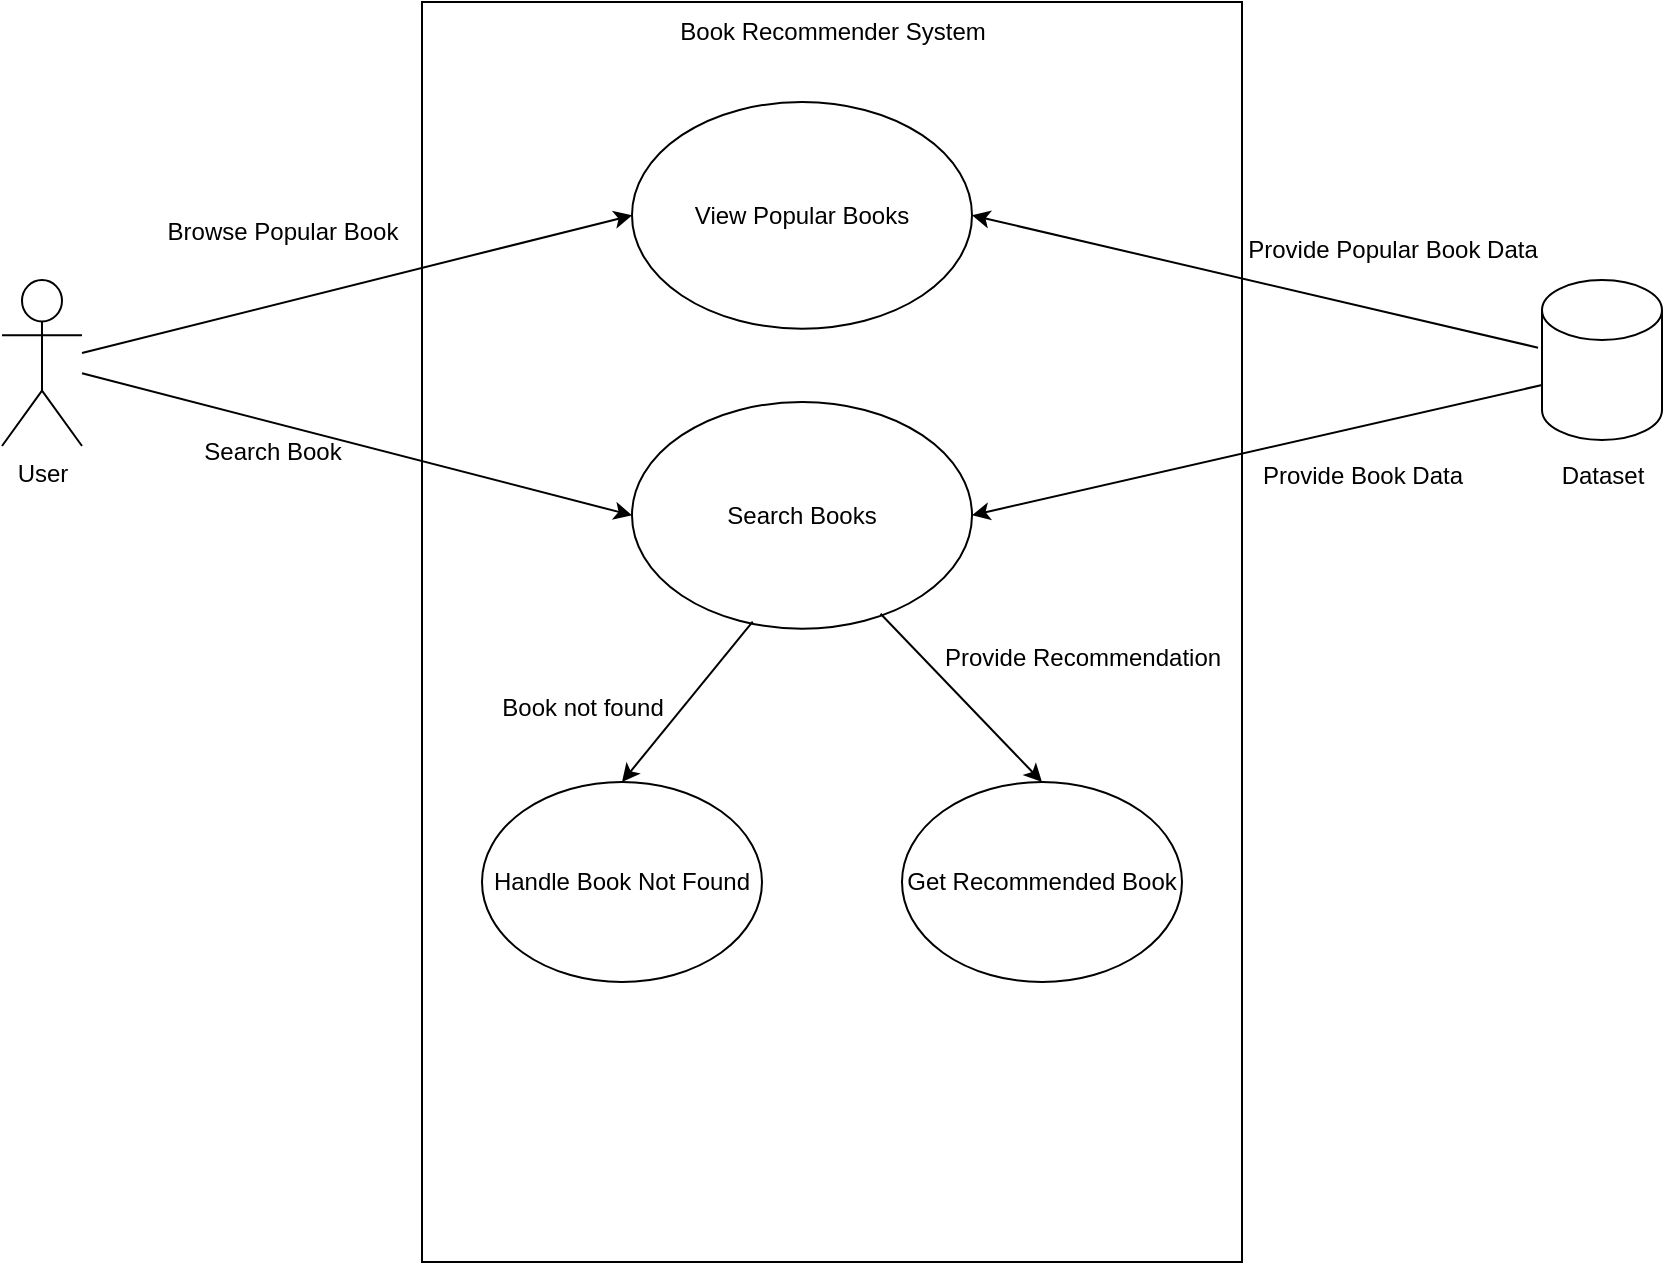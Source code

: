 <mxfile version="24.7.7">
  <diagram name="Page-1" id="rjgmUzVay2HD0f2yZGFc">
    <mxGraphModel dx="1288" dy="889" grid="1" gridSize="10" guides="1" tooltips="1" connect="1" arrows="1" fold="1" page="1" pageScale="1" pageWidth="850" pageHeight="1100" math="0" shadow="0">
      <root>
        <mxCell id="0" />
        <mxCell id="1" parent="0" />
        <mxCell id="mpq9QR0otP3gbqjHW5Rz-4" value="" style="rounded=0;whiteSpace=wrap;html=1;" vertex="1" parent="1">
          <mxGeometry x="280" y="340" width="410" height="630" as="geometry" />
        </mxCell>
        <mxCell id="mpq9QR0otP3gbqjHW5Rz-2" value="Book Recommender System" style="text;html=1;align=center;verticalAlign=middle;resizable=0;points=[];autosize=1;strokeColor=none;fillColor=none;" vertex="1" parent="1">
          <mxGeometry x="395" y="340" width="180" height="30" as="geometry" />
        </mxCell>
        <mxCell id="mpq9QR0otP3gbqjHW5Rz-6" value="View Popular Books" style="ellipse;whiteSpace=wrap;html=1;" vertex="1" parent="1">
          <mxGeometry x="385" y="390" width="170" height="113.33" as="geometry" />
        </mxCell>
        <mxCell id="mpq9QR0otP3gbqjHW5Rz-7" value="Search Books" style="ellipse;whiteSpace=wrap;html=1;" vertex="1" parent="1">
          <mxGeometry x="385" y="540" width="170" height="113.33" as="geometry" />
        </mxCell>
        <mxCell id="mpq9QR0otP3gbqjHW5Rz-8" value="User" style="shape=umlActor;verticalLabelPosition=bottom;verticalAlign=top;html=1;" vertex="1" parent="1">
          <mxGeometry x="70" y="479" width="40" height="83" as="geometry" />
        </mxCell>
        <mxCell id="mpq9QR0otP3gbqjHW5Rz-10" value="" style="endArrow=classic;html=1;rounded=0;entryX=0;entryY=0.5;entryDx=0;entryDy=0;" edge="1" parent="1" source="mpq9QR0otP3gbqjHW5Rz-8" target="mpq9QR0otP3gbqjHW5Rz-6">
          <mxGeometry width="50" height="50" relative="1" as="geometry">
            <mxPoint x="280" y="500" as="sourcePoint" />
            <mxPoint x="330" y="450" as="targetPoint" />
          </mxGeometry>
        </mxCell>
        <mxCell id="mpq9QR0otP3gbqjHW5Rz-11" value="" style="endArrow=classic;html=1;rounded=0;entryX=0;entryY=0.5;entryDx=0;entryDy=0;" edge="1" parent="1" source="mpq9QR0otP3gbqjHW5Rz-8" target="mpq9QR0otP3gbqjHW5Rz-7">
          <mxGeometry width="50" height="50" relative="1" as="geometry">
            <mxPoint x="230" y="470" as="sourcePoint" />
            <mxPoint x="395" y="457" as="targetPoint" />
          </mxGeometry>
        </mxCell>
        <mxCell id="mpq9QR0otP3gbqjHW5Rz-12" value="" style="shape=cylinder3;whiteSpace=wrap;html=1;boundedLbl=1;backgroundOutline=1;size=15;" vertex="1" parent="1">
          <mxGeometry x="840" y="479" width="60" height="80" as="geometry" />
        </mxCell>
        <mxCell id="mpq9QR0otP3gbqjHW5Rz-13" value="Dataset" style="text;html=1;align=center;verticalAlign=middle;resizable=0;points=[];autosize=1;strokeColor=none;fillColor=none;" vertex="1" parent="1">
          <mxGeometry x="840" y="562" width="60" height="30" as="geometry" />
        </mxCell>
        <mxCell id="mpq9QR0otP3gbqjHW5Rz-14" value="" style="endArrow=classic;html=1;rounded=0;entryX=1;entryY=0.5;entryDx=0;entryDy=0;exitX=-0.033;exitY=0.423;exitDx=0;exitDy=0;exitPerimeter=0;" edge="1" parent="1" source="mpq9QR0otP3gbqjHW5Rz-12" target="mpq9QR0otP3gbqjHW5Rz-6">
          <mxGeometry width="50" height="50" relative="1" as="geometry">
            <mxPoint x="550" y="529" as="sourcePoint" />
            <mxPoint x="725" y="460" as="targetPoint" />
          </mxGeometry>
        </mxCell>
        <mxCell id="mpq9QR0otP3gbqjHW5Rz-15" value="" style="endArrow=classic;html=1;rounded=0;entryX=1;entryY=0.5;entryDx=0;entryDy=0;exitX=0;exitY=0;exitDx=0;exitDy=52.5;exitPerimeter=0;" edge="1" parent="1" source="mpq9QR0otP3gbqjHW5Rz-12" target="mpq9QR0otP3gbqjHW5Rz-7">
          <mxGeometry width="50" height="50" relative="1" as="geometry">
            <mxPoint x="758" y="526" as="sourcePoint" />
            <mxPoint x="565" y="457" as="targetPoint" />
          </mxGeometry>
        </mxCell>
        <mxCell id="mpq9QR0otP3gbqjHW5Rz-17" value="Get Recommended Book" style="ellipse;whiteSpace=wrap;html=1;" vertex="1" parent="1">
          <mxGeometry x="520" y="730" width="140" height="100" as="geometry" />
        </mxCell>
        <mxCell id="mpq9QR0otP3gbqjHW5Rz-18" value="Handle Book Not Found" style="ellipse;whiteSpace=wrap;html=1;" vertex="1" parent="1">
          <mxGeometry x="310" y="730" width="140" height="100" as="geometry" />
        </mxCell>
        <mxCell id="mpq9QR0otP3gbqjHW5Rz-19" value="" style="endArrow=classic;html=1;rounded=0;entryX=0.5;entryY=0;entryDx=0;entryDy=0;exitX=0.355;exitY=0.969;exitDx=0;exitDy=0;exitPerimeter=0;" edge="1" parent="1" source="mpq9QR0otP3gbqjHW5Rz-7" target="mpq9QR0otP3gbqjHW5Rz-18">
          <mxGeometry width="50" height="50" relative="1" as="geometry">
            <mxPoint x="220" y="541" as="sourcePoint" />
            <mxPoint x="395" y="607" as="targetPoint" />
          </mxGeometry>
        </mxCell>
        <mxCell id="mpq9QR0otP3gbqjHW5Rz-20" value="" style="endArrow=classic;html=1;rounded=0;entryX=0.5;entryY=0;entryDx=0;entryDy=0;exitX=0.731;exitY=0.934;exitDx=0;exitDy=0;exitPerimeter=0;" edge="1" parent="1" source="mpq9QR0otP3gbqjHW5Rz-7" target="mpq9QR0otP3gbqjHW5Rz-17">
          <mxGeometry width="50" height="50" relative="1" as="geometry">
            <mxPoint x="455" y="660" as="sourcePoint" />
            <mxPoint x="390" y="740" as="targetPoint" />
          </mxGeometry>
        </mxCell>
        <mxCell id="mpq9QR0otP3gbqjHW5Rz-21" value="Book not found" style="text;html=1;align=center;verticalAlign=middle;resizable=0;points=[];autosize=1;strokeColor=none;fillColor=none;" vertex="1" parent="1">
          <mxGeometry x="310" y="678" width="100" height="30" as="geometry" />
        </mxCell>
        <mxCell id="mpq9QR0otP3gbqjHW5Rz-22" value="Provide Recommendation" style="text;html=1;align=center;verticalAlign=middle;resizable=0;points=[];autosize=1;strokeColor=none;fillColor=none;" vertex="1" parent="1">
          <mxGeometry x="530" y="653.33" width="160" height="30" as="geometry" />
        </mxCell>
        <mxCell id="mpq9QR0otP3gbqjHW5Rz-23" value="Search Book" style="text;html=1;align=center;verticalAlign=middle;resizable=0;points=[];autosize=1;strokeColor=none;fillColor=none;" vertex="1" parent="1">
          <mxGeometry x="160" y="550" width="90" height="30" as="geometry" />
        </mxCell>
        <mxCell id="mpq9QR0otP3gbqjHW5Rz-24" value="Browse Popular Book" style="text;html=1;align=center;verticalAlign=middle;resizable=0;points=[];autosize=1;strokeColor=none;fillColor=none;" vertex="1" parent="1">
          <mxGeometry x="140" y="440" width="140" height="30" as="geometry" />
        </mxCell>
        <mxCell id="mpq9QR0otP3gbqjHW5Rz-25" value="Provide Popular Book Data" style="text;html=1;align=center;verticalAlign=middle;resizable=0;points=[];autosize=1;strokeColor=none;fillColor=none;" vertex="1" parent="1">
          <mxGeometry x="680" y="449" width="170" height="30" as="geometry" />
        </mxCell>
        <mxCell id="mpq9QR0otP3gbqjHW5Rz-26" value="Provide Book Data" style="text;html=1;align=center;verticalAlign=middle;resizable=0;points=[];autosize=1;strokeColor=none;fillColor=none;" vertex="1" parent="1">
          <mxGeometry x="690" y="562" width="120" height="30" as="geometry" />
        </mxCell>
      </root>
    </mxGraphModel>
  </diagram>
</mxfile>
